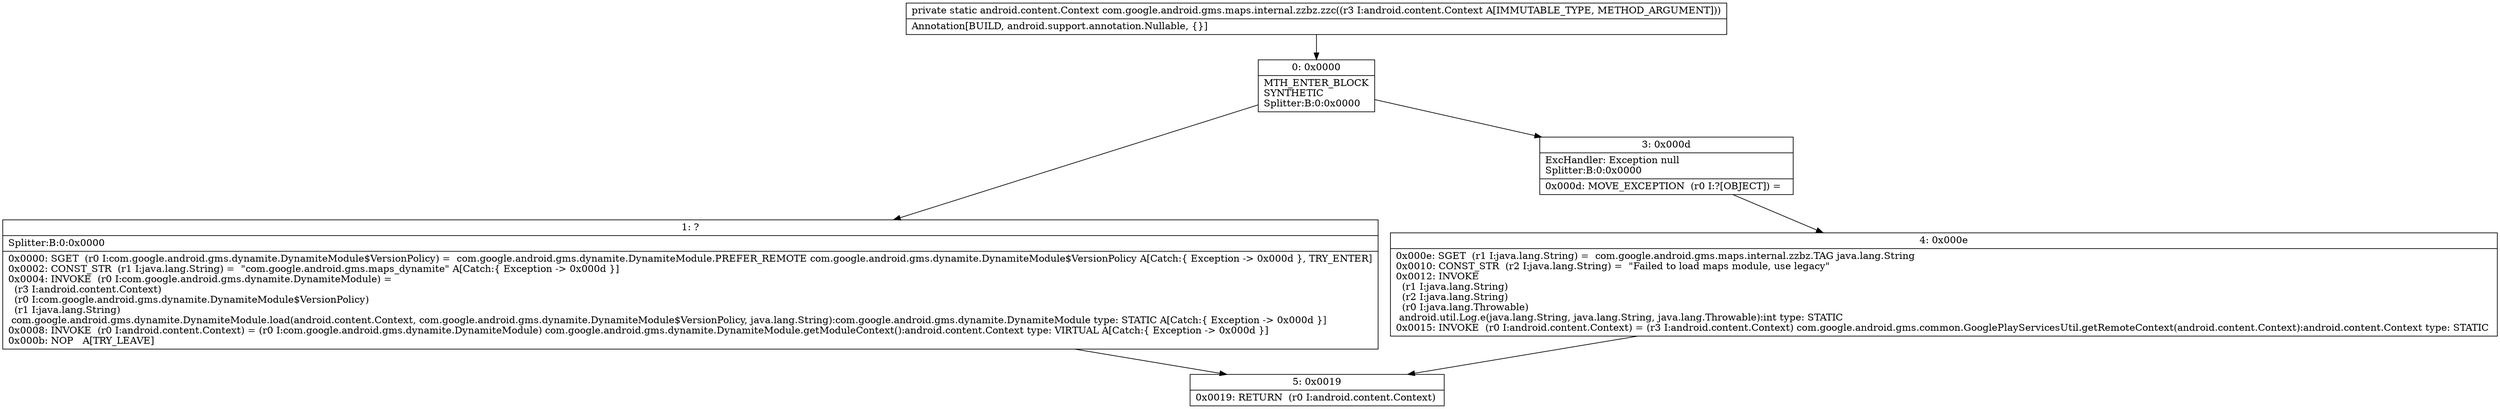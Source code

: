 digraph "CFG forcom.google.android.gms.maps.internal.zzbz.zzc(Landroid\/content\/Context;)Landroid\/content\/Context;" {
Node_0 [shape=record,label="{0\:\ 0x0000|MTH_ENTER_BLOCK\lSYNTHETIC\lSplitter:B:0:0x0000\l}"];
Node_1 [shape=record,label="{1\:\ ?|Splitter:B:0:0x0000\l|0x0000: SGET  (r0 I:com.google.android.gms.dynamite.DynamiteModule$VersionPolicy) =  com.google.android.gms.dynamite.DynamiteModule.PREFER_REMOTE com.google.android.gms.dynamite.DynamiteModule$VersionPolicy A[Catch:\{ Exception \-\> 0x000d \}, TRY_ENTER]\l0x0002: CONST_STR  (r1 I:java.lang.String) =  \"com.google.android.gms.maps_dynamite\" A[Catch:\{ Exception \-\> 0x000d \}]\l0x0004: INVOKE  (r0 I:com.google.android.gms.dynamite.DynamiteModule) = \l  (r3 I:android.content.Context)\l  (r0 I:com.google.android.gms.dynamite.DynamiteModule$VersionPolicy)\l  (r1 I:java.lang.String)\l com.google.android.gms.dynamite.DynamiteModule.load(android.content.Context, com.google.android.gms.dynamite.DynamiteModule$VersionPolicy, java.lang.String):com.google.android.gms.dynamite.DynamiteModule type: STATIC A[Catch:\{ Exception \-\> 0x000d \}]\l0x0008: INVOKE  (r0 I:android.content.Context) = (r0 I:com.google.android.gms.dynamite.DynamiteModule) com.google.android.gms.dynamite.DynamiteModule.getModuleContext():android.content.Context type: VIRTUAL A[Catch:\{ Exception \-\> 0x000d \}]\l0x000b: NOP   A[TRY_LEAVE]\l}"];
Node_3 [shape=record,label="{3\:\ 0x000d|ExcHandler: Exception null\lSplitter:B:0:0x0000\l|0x000d: MOVE_EXCEPTION  (r0 I:?[OBJECT]) =  \l}"];
Node_4 [shape=record,label="{4\:\ 0x000e|0x000e: SGET  (r1 I:java.lang.String) =  com.google.android.gms.maps.internal.zzbz.TAG java.lang.String \l0x0010: CONST_STR  (r2 I:java.lang.String) =  \"Failed to load maps module, use legacy\" \l0x0012: INVOKE  \l  (r1 I:java.lang.String)\l  (r2 I:java.lang.String)\l  (r0 I:java.lang.Throwable)\l android.util.Log.e(java.lang.String, java.lang.String, java.lang.Throwable):int type: STATIC \l0x0015: INVOKE  (r0 I:android.content.Context) = (r3 I:android.content.Context) com.google.android.gms.common.GooglePlayServicesUtil.getRemoteContext(android.content.Context):android.content.Context type: STATIC \l}"];
Node_5 [shape=record,label="{5\:\ 0x0019|0x0019: RETURN  (r0 I:android.content.Context) \l}"];
MethodNode[shape=record,label="{private static android.content.Context com.google.android.gms.maps.internal.zzbz.zzc((r3 I:android.content.Context A[IMMUTABLE_TYPE, METHOD_ARGUMENT]))  | Annotation[BUILD, android.support.annotation.Nullable, \{\}]\l}"];
MethodNode -> Node_0;
Node_0 -> Node_1;
Node_0 -> Node_3;
Node_1 -> Node_5;
Node_3 -> Node_4;
Node_4 -> Node_5;
}


